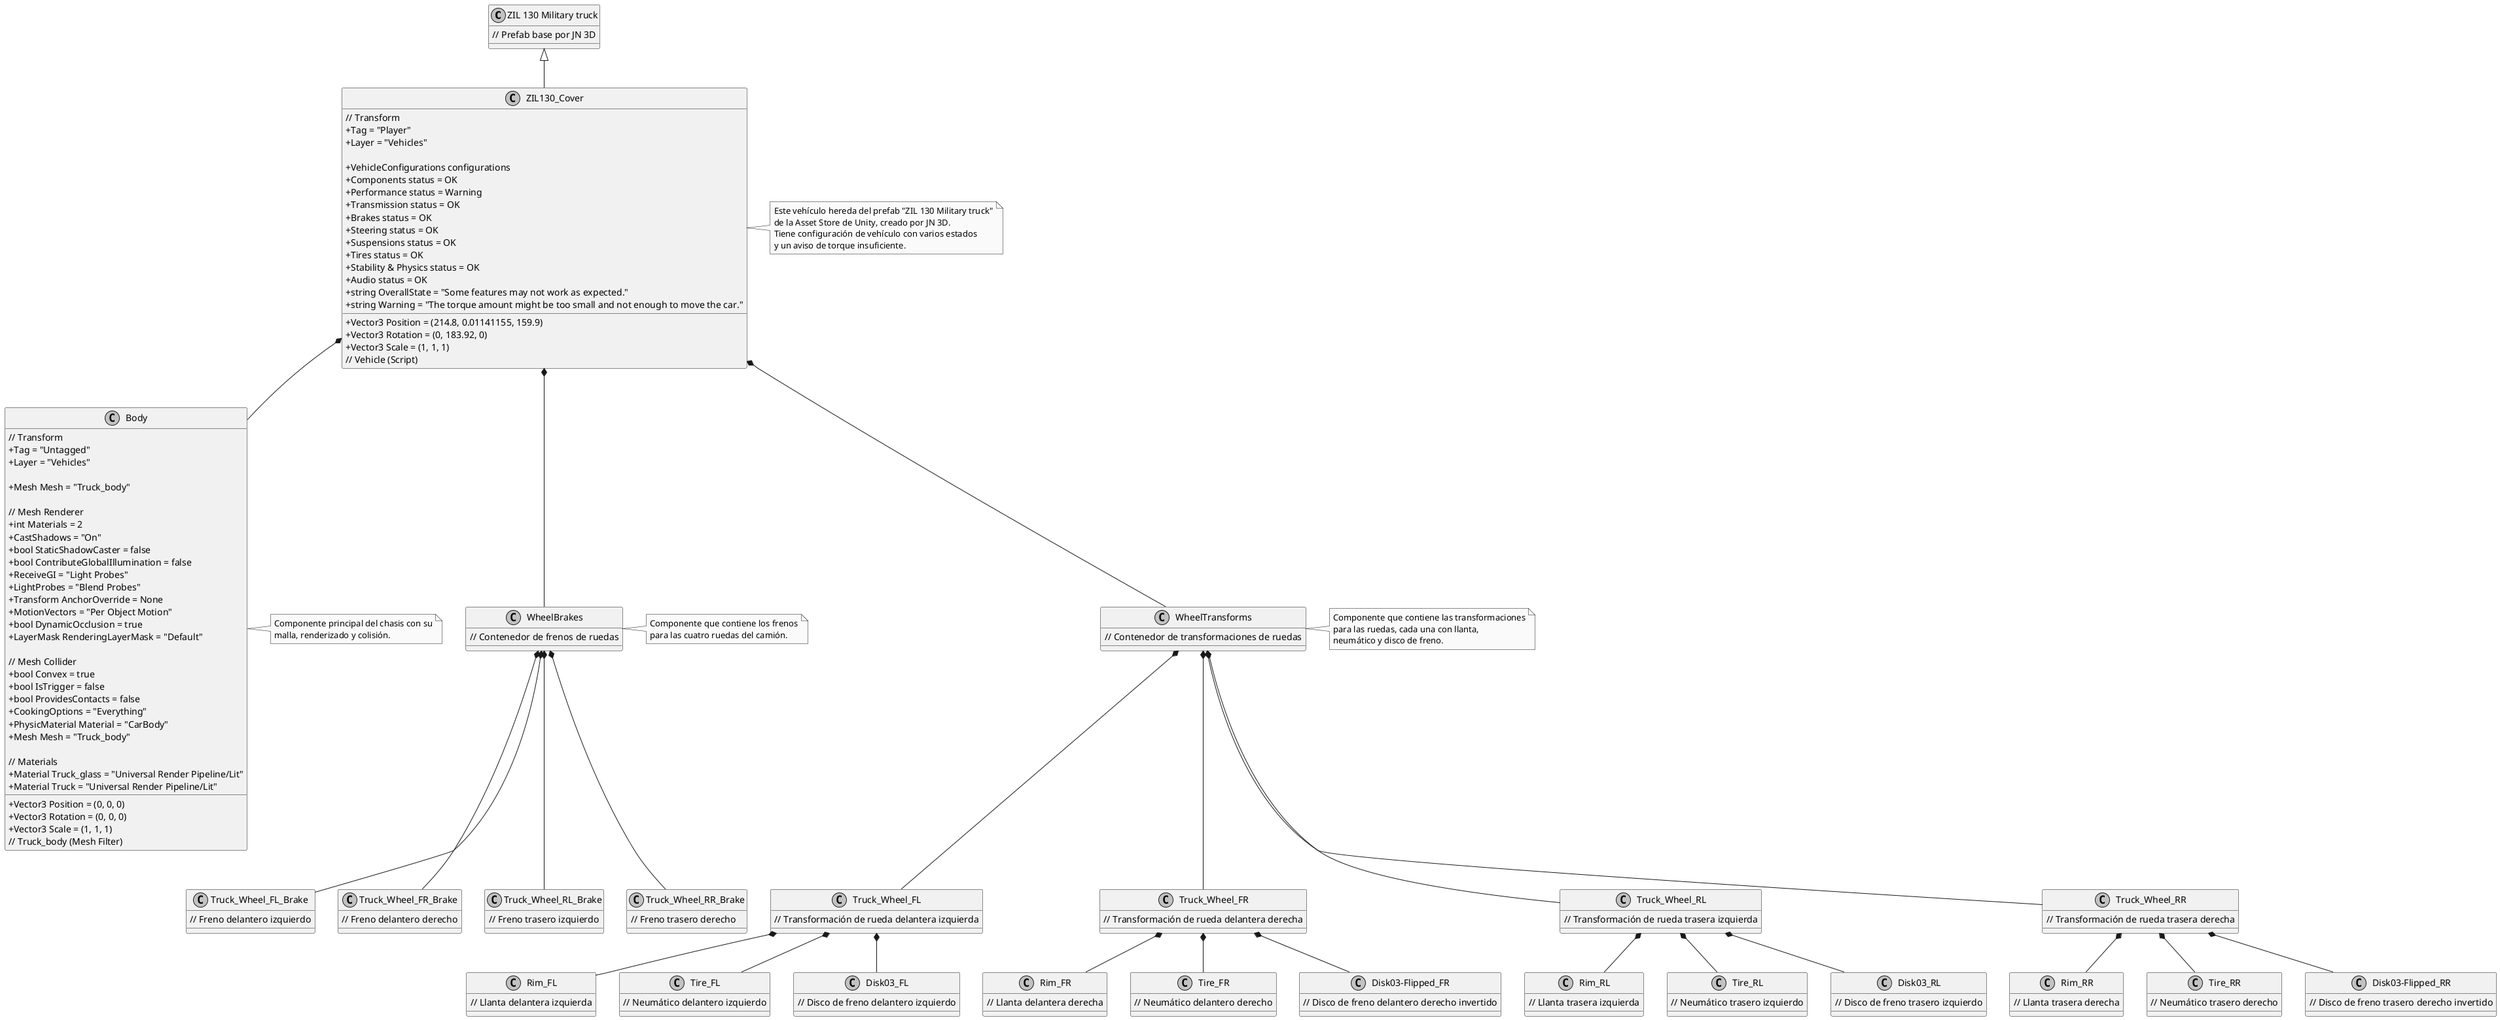 @startuml "ZIL130 - Diagrama de Clases"

skinparam classAttributeIconSize 0
skinparam monochrome true
skinparam shadowing false
skinparam defaultFontName Arial
skinparam packageStyle rectangle

class "ZIL 130 Military truck" as BaseCar {
  // Prefab base por JN 3D
}

class "ZIL130_Cover" as ZIL130 {
  // Transform
  +Vector3 Position = (214.8, 0.01141155, 159.9)
  +Vector3 Rotation = (0, 183.92, 0)
  +Vector3 Scale = (1, 1, 1)
  +Tag = "Player"
  +Layer = "Vehicles"
  
  // Vehicle (Script)
  +VehicleConfigurations configurations
  +Components status = OK
  +Performance status = Warning
  +Transmission status = OK
  +Brakes status = OK
  +Steering status = OK
  +Suspensions status = OK
  +Tires status = OK
  +Stability & Physics status = OK
  +Audio status = OK
  +string OverallState = "Some features may not work as expected."
  +string Warning = "The torque amount might be too small and not enough to move the car."
}

class "Body" as Body {
  // Transform
  +Vector3 Position = (0, 0, 0)
  +Vector3 Rotation = (0, 0, 0)
  +Vector3 Scale = (1, 1, 1)
  +Tag = "Untagged" 
  +Layer = "Vehicles"
  
  // Truck_body (Mesh Filter)
  +Mesh Mesh = "Truck_body"
  
  // Mesh Renderer
  +int Materials = 2
  +CastShadows = "On"
  +bool StaticShadowCaster = false
  +bool ContributeGlobalIllumination = false
  +ReceiveGI = "Light Probes"
  +LightProbes = "Blend Probes"
  +Transform AnchorOverride = None
  +MotionVectors = "Per Object Motion"
  +bool DynamicOcclusion = true
  +LayerMask RenderingLayerMask = "Default"
  
  // Mesh Collider
  +bool Convex = true
  +bool IsTrigger = false
  +bool ProvidesContacts = false
  +CookingOptions = "Everything"
  +PhysicMaterial Material = "CarBody"
  +Mesh Mesh = "Truck_body"
  
  // Materials
  +Material Truck_glass = "Universal Render Pipeline/Lit"
  +Material Truck = "Universal Render Pipeline/Lit"
}

class "WheelBrakes" as WheelBrakes {
  // Contenedor de frenos de ruedas
}

class "WheelTransforms" as WheelTransforms {
  // Contenedor de transformaciones de ruedas
}

class "Truck_Wheel_FL_Brake" as WheelBrake_FL {
  // Freno delantero izquierdo
}

class "Truck_Wheel_FR_Brake" as WheelBrake_FR {
  // Freno delantero derecho
}

class "Truck_Wheel_RL_Brake" as WheelBrake_RL {
  // Freno trasero izquierdo
}

class "Truck_Wheel_RR_Brake" as WheelBrake_RR {
  // Freno trasero derecho
}

class "Truck_Wheel_FL" as WheelTransform_FL {
  // Transformación de rueda delantera izquierda
}

class "Truck_Wheel_FR" as WheelTransform_FR {
  // Transformación de rueda delantera derecha
}

class "Truck_Wheel_RL" as WheelTransform_RL {
  // Transformación de rueda trasera izquierda
}

class "Truck_Wheel_RR" as WheelTransform_RR {
  // Transformación de rueda trasera derecha
}

class "Rim_FL" as Rim_FL {
  // Llanta delantera izquierda
}

class "Tire_FL" as Tire_FL {
  // Neumático delantero izquierdo
}

class "Disk03_FL" as Disk03_FL {
  // Disco de freno delantero izquierdo
}

class "Rim_FR" as Rim_FR {
  // Llanta delantera derecha
}

class "Tire_FR" as Tire_FR {
  // Neumático delantero derecho
}

class "Disk03-Flipped_FR" as Disk03Flipped_FR {
  // Disco de freno delantero derecho invertido
}

class "Rim_RL" as Rim_RL {
  // Llanta trasera izquierda
}

class "Tire_RL" as Tire_RL {
  // Neumático trasero izquierdo
}

class "Disk03_RL" as Disk03_RL {
  // Disco de freno trasero izquierdo
}

class "Rim_RR" as Rim_RR {
  // Llanta trasera derecha
}

class "Tire_RR" as Tire_RR {
  // Neumático trasero derecho
}

class "Disk03-Flipped_RR" as Disk03Flipped_RR {
  // Disco de freno trasero derecho invertido
}

BaseCar <|-- ZIL130

ZIL130 *-- Body
ZIL130 *-- WheelBrakes
ZIL130 *-- WheelTransforms

WheelBrakes *-- WheelBrake_FL
WheelBrakes *-- WheelBrake_FR
WheelBrakes *-- WheelBrake_RL
WheelBrakes *-- WheelBrake_RR

WheelTransforms *-- WheelTransform_FL
WheelTransforms *-- WheelTransform_FR
WheelTransforms *-- WheelTransform_RL
WheelTransforms *-- WheelTransform_RR

WheelTransform_FL *-- Rim_FL
WheelTransform_FL *-- Tire_FL
WheelTransform_FL *-- Disk03_FL

WheelTransform_FR *-- Rim_FR
WheelTransform_FR *-- Tire_FR
WheelTransform_FR *-- Disk03Flipped_FR

WheelTransform_RL *-- Rim_RL
WheelTransform_RL *-- Tire_RL
WheelTransform_RL *-- Disk03_RL

WheelTransform_RR *-- Rim_RR
WheelTransform_RR *-- Tire_RR
WheelTransform_RR *-- Disk03Flipped_RR

note right of ZIL130
  Este vehículo hereda del prefab "ZIL 130 Military truck"
  de la Asset Store de Unity, creado por JN 3D.
  Tiene configuración de vehículo con varios estados
  y un aviso de torque insuficiente.
end note

note right of Body
  Componente principal del chasis con su
  malla, renderizado y colisión.
end note

note right of WheelBrakes
  Componente que contiene los frenos
  para las cuatro ruedas del camión.
end note

note right of WheelTransforms
  Componente que contiene las transformaciones
  para las ruedas, cada una con llanta,
  neumático y disco de freno.
end note

@enduml